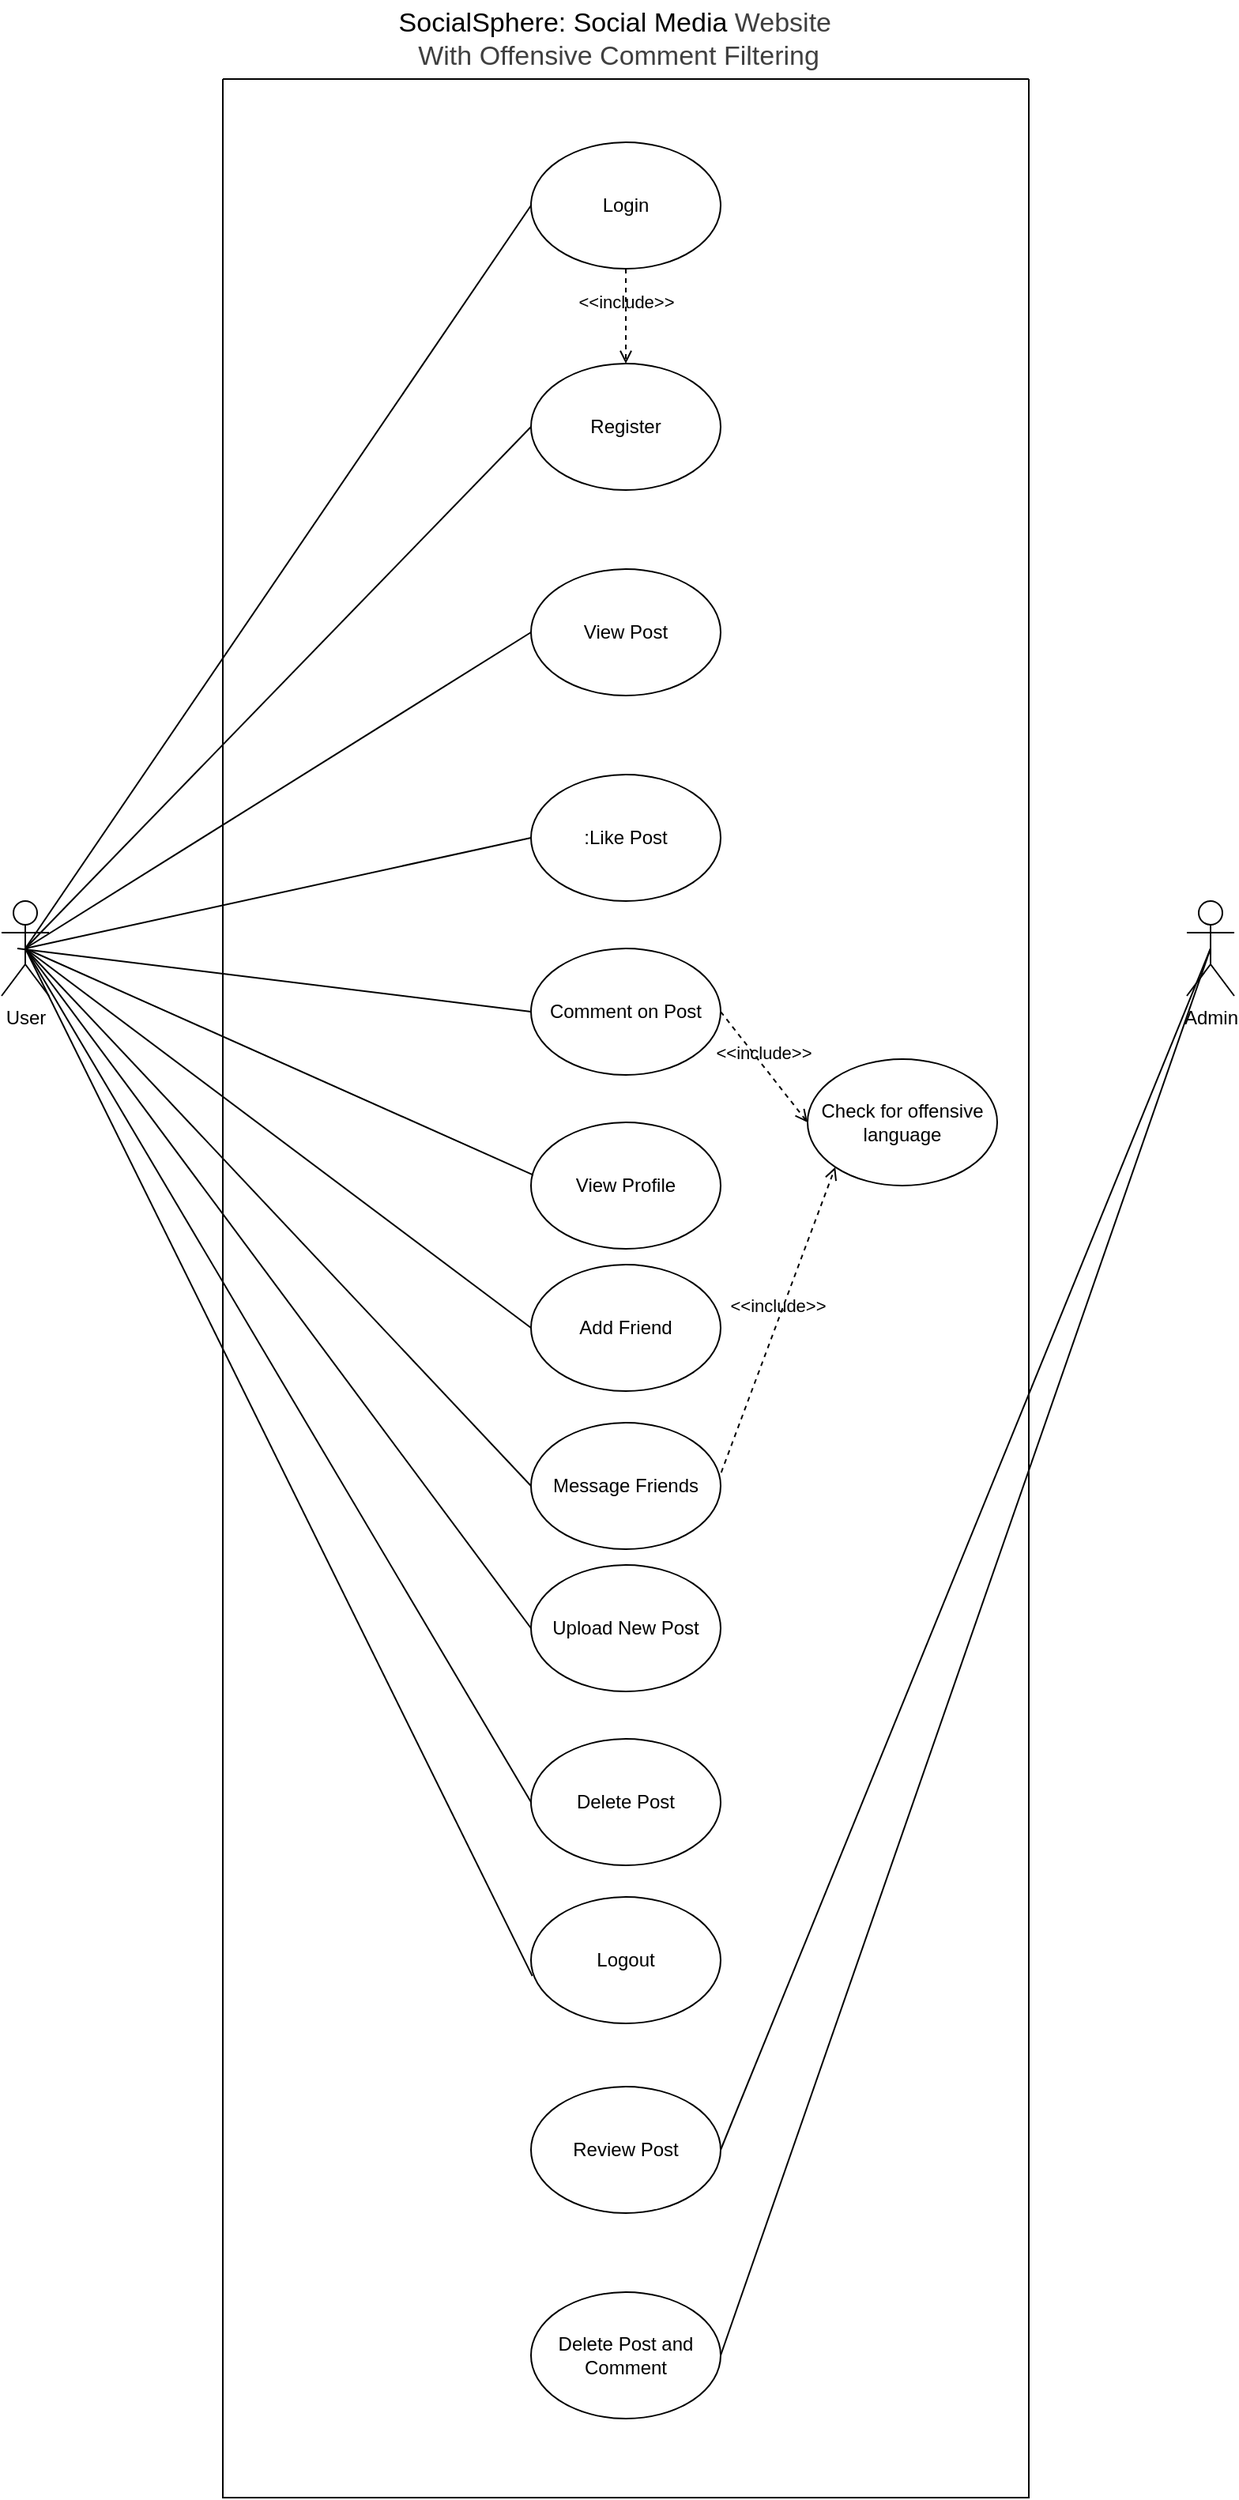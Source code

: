 <mxfile>
    <diagram id="IMFesxAjMd6Mw8vj6pHc" name="Page-1">
        <mxGraphModel dx="1996" dy="1708" grid="1" gridSize="10" guides="1" tooltips="1" connect="1" arrows="1" fold="1" page="1" pageScale="1" pageWidth="850" pageHeight="1100" math="0" shadow="0">
            <root>
                <mxCell id="0"/>
                <mxCell id="1" parent="0"/>
                <mxCell id="2" value="" style="swimlane;startSize=0;" parent="1" vertex="1">
                    <mxGeometry x="160" y="140" width="510" height="1530" as="geometry"/>
                </mxCell>
                <mxCell id="3" value="Login" style="ellipse;whiteSpace=wrap;html=1;" parent="2" vertex="1">
                    <mxGeometry x="195" y="40" width="120" height="80" as="geometry"/>
                </mxCell>
                <mxCell id="4" value="Register" style="ellipse;whiteSpace=wrap;html=1;" parent="2" vertex="1">
                    <mxGeometry x="195" y="180" width="120" height="80" as="geometry"/>
                </mxCell>
                <mxCell id="5" value="View Post" style="ellipse;whiteSpace=wrap;html=1;" parent="2" vertex="1">
                    <mxGeometry x="195" y="310" width="120" height="80" as="geometry"/>
                </mxCell>
                <mxCell id="6" value=":Like Post" style="ellipse;whiteSpace=wrap;html=1;" parent="2" vertex="1">
                    <mxGeometry x="195" y="440" width="120" height="80" as="geometry"/>
                </mxCell>
                <mxCell id="7" value="Comment on Post" style="ellipse;whiteSpace=wrap;html=1;" parent="2" vertex="1">
                    <mxGeometry x="195" y="550" width="120" height="80" as="geometry"/>
                </mxCell>
                <mxCell id="8" value="View Profile" style="ellipse;whiteSpace=wrap;html=1;" parent="2" vertex="1">
                    <mxGeometry x="195" y="660" width="120" height="80" as="geometry"/>
                </mxCell>
                <mxCell id="9" value="Add Friend" style="ellipse;whiteSpace=wrap;html=1;" parent="2" vertex="1">
                    <mxGeometry x="195" y="750" width="120" height="80" as="geometry"/>
                </mxCell>
                <mxCell id="10" value="Upload New Post" style="ellipse;whiteSpace=wrap;html=1;" parent="2" vertex="1">
                    <mxGeometry x="195" y="940" width="120" height="80" as="geometry"/>
                </mxCell>
                <mxCell id="11" value="Delete Post" style="ellipse;whiteSpace=wrap;html=1;" parent="2" vertex="1">
                    <mxGeometry x="195" y="1050" width="120" height="80" as="geometry"/>
                </mxCell>
                <mxCell id="13" value="Logout" style="ellipse;whiteSpace=wrap;html=1;" parent="2" vertex="1">
                    <mxGeometry x="195" y="1150" width="120" height="80" as="geometry"/>
                </mxCell>
                <mxCell id="14" value="Review Post" style="ellipse;whiteSpace=wrap;html=1;" parent="2" vertex="1">
                    <mxGeometry x="195" y="1270" width="120" height="80" as="geometry"/>
                </mxCell>
                <mxCell id="15" value="Delete Post and Comment" style="ellipse;whiteSpace=wrap;html=1;" parent="2" vertex="1">
                    <mxGeometry x="195" y="1400" width="120" height="80" as="geometry"/>
                </mxCell>
                <mxCell id="16" value="Check for offensive language" style="ellipse;whiteSpace=wrap;html=1;" parent="2" vertex="1">
                    <mxGeometry x="370" y="620" width="120" height="80" as="geometry"/>
                </mxCell>
                <mxCell id="33" value="&amp;lt;&amp;lt;include&amp;gt;&amp;gt;" style="edgeStyle=none;html=1;endArrow=open;verticalAlign=bottom;dashed=1;labelBackgroundColor=none;entryX=0;entryY=0.5;entryDx=0;entryDy=0;exitX=1;exitY=0.5;exitDx=0;exitDy=0;" parent="2" source="7" target="16" edge="1">
                    <mxGeometry width="160" relative="1" as="geometry">
                        <mxPoint x="265" y="130" as="sourcePoint"/>
                        <mxPoint x="265" y="190" as="targetPoint"/>
                    </mxGeometry>
                </mxCell>
                <mxCell id="35" value="Message Friends" style="ellipse;whiteSpace=wrap;html=1;" parent="2" vertex="1">
                    <mxGeometry x="195" y="850" width="120" height="80" as="geometry"/>
                </mxCell>
                <mxCell id="37" value="&amp;lt;&amp;lt;include&amp;gt;&amp;gt;" style="edgeStyle=none;html=1;endArrow=open;verticalAlign=bottom;dashed=1;labelBackgroundColor=none;entryX=0;entryY=1;entryDx=0;entryDy=0;exitX=1.003;exitY=0.394;exitDx=0;exitDy=0;exitPerimeter=0;" parent="2" source="35" target="16" edge="1">
                    <mxGeometry width="160" relative="1" as="geometry">
                        <mxPoint x="325" y="600" as="sourcePoint"/>
                        <mxPoint x="380" y="670" as="targetPoint"/>
                    </mxGeometry>
                </mxCell>
                <mxCell id="17" value="User" style="shape=umlActor;verticalLabelPosition=bottom;verticalAlign=top;html=1;outlineConnect=0;" parent="1" vertex="1">
                    <mxGeometry x="20" y="660" width="30" height="60" as="geometry"/>
                </mxCell>
                <mxCell id="19" value="" style="edgeStyle=none;html=1;endArrow=none;verticalAlign=bottom;exitX=0.5;exitY=0.5;exitDx=0;exitDy=0;exitPerimeter=0;entryX=0;entryY=0.5;entryDx=0;entryDy=0;" parent="1" source="17" target="5" edge="1">
                    <mxGeometry width="160" relative="1" as="geometry">
                        <mxPoint x="80" y="670" as="sourcePoint"/>
                        <mxPoint x="240" y="670" as="targetPoint"/>
                    </mxGeometry>
                </mxCell>
                <mxCell id="20" value="" style="edgeStyle=none;html=1;endArrow=none;verticalAlign=bottom;entryX=0;entryY=0.5;entryDx=0;entryDy=0;exitX=0.5;exitY=0.5;exitDx=0;exitDy=0;exitPerimeter=0;" parent="1" source="17" target="6" edge="1">
                    <mxGeometry width="160" relative="1" as="geometry">
                        <mxPoint x="45" y="700" as="sourcePoint"/>
                        <mxPoint x="365" y="500" as="targetPoint"/>
                    </mxGeometry>
                </mxCell>
                <mxCell id="21" value="" style="edgeStyle=none;html=1;endArrow=none;verticalAlign=bottom;entryX=0;entryY=0.5;entryDx=0;entryDy=0;exitX=0.333;exitY=0.5;exitDx=0;exitDy=0;exitPerimeter=0;" parent="1" source="17" target="7" edge="1">
                    <mxGeometry width="160" relative="1" as="geometry">
                        <mxPoint x="40" y="690" as="sourcePoint"/>
                        <mxPoint x="365" y="630" as="targetPoint"/>
                    </mxGeometry>
                </mxCell>
                <mxCell id="22" value="" style="edgeStyle=none;html=1;endArrow=none;verticalAlign=bottom;entryX=0.012;entryY=0.416;entryDx=0;entryDy=0;entryPerimeter=0;exitX=0.5;exitY=0.5;exitDx=0;exitDy=0;exitPerimeter=0;" parent="1" source="17" target="8" edge="1">
                    <mxGeometry width="160" relative="1" as="geometry">
                        <mxPoint x="40" y="690" as="sourcePoint"/>
                        <mxPoint x="365" y="740" as="targetPoint"/>
                    </mxGeometry>
                </mxCell>
                <mxCell id="23" value="" style="edgeStyle=none;html=1;endArrow=none;verticalAlign=bottom;entryX=0;entryY=0.5;entryDx=0;entryDy=0;exitX=0.5;exitY=0.5;exitDx=0;exitDy=0;exitPerimeter=0;" parent="1" source="17" target="9" edge="1">
                    <mxGeometry width="160" relative="1" as="geometry">
                        <mxPoint x="50" y="700" as="sourcePoint"/>
                        <mxPoint x="366" y="843" as="targetPoint"/>
                    </mxGeometry>
                </mxCell>
                <mxCell id="24" value="" style="edgeStyle=none;html=1;endArrow=none;verticalAlign=bottom;entryX=0;entryY=0.5;entryDx=0;entryDy=0;exitX=0.5;exitY=0.5;exitDx=0;exitDy=0;exitPerimeter=0;" parent="1" source="17" target="10" edge="1">
                    <mxGeometry width="160" relative="1" as="geometry">
                        <mxPoint x="45" y="700" as="sourcePoint"/>
                        <mxPoint x="365" y="970" as="targetPoint"/>
                    </mxGeometry>
                </mxCell>
                <mxCell id="25" value="" style="edgeStyle=none;html=1;endArrow=none;verticalAlign=bottom;entryX=0;entryY=0.5;entryDx=0;entryDy=0;exitX=0.5;exitY=0.5;exitDx=0;exitDy=0;exitPerimeter=0;" parent="1" source="17" target="11" edge="1">
                    <mxGeometry width="160" relative="1" as="geometry">
                        <mxPoint x="45" y="700" as="sourcePoint"/>
                        <mxPoint x="365" y="1090" as="targetPoint"/>
                    </mxGeometry>
                </mxCell>
                <mxCell id="26" value="" style="edgeStyle=none;html=1;endArrow=none;verticalAlign=bottom;entryX=0.007;entryY=0.626;entryDx=0;entryDy=0;exitX=0.5;exitY=0.5;exitDx=0;exitDy=0;exitPerimeter=0;entryPerimeter=0;" parent="1" source="17" target="13" edge="1">
                    <mxGeometry width="160" relative="1" as="geometry">
                        <mxPoint x="45" y="700" as="sourcePoint"/>
                        <mxPoint x="365" y="1210" as="targetPoint"/>
                    </mxGeometry>
                </mxCell>
                <mxCell id="27" value="Admin" style="shape=umlActor;html=1;verticalLabelPosition=bottom;verticalAlign=top;align=center;" parent="1" vertex="1">
                    <mxGeometry x="770" y="660" width="30" height="60" as="geometry"/>
                </mxCell>
                <mxCell id="28" value="" style="edgeStyle=none;html=1;endArrow=none;verticalAlign=bottom;exitX=1;exitY=0.5;exitDx=0;exitDy=0;entryX=0.5;entryY=0.5;entryDx=0;entryDy=0;entryPerimeter=0;" parent="1" source="14" target="27" edge="1">
                    <mxGeometry width="160" relative="1" as="geometry">
                        <mxPoint x="600" y="1500" as="sourcePoint"/>
                        <mxPoint x="760" y="1500" as="targetPoint"/>
                    </mxGeometry>
                </mxCell>
                <mxCell id="29" value="" style="edgeStyle=none;html=1;endArrow=none;verticalAlign=bottom;exitX=1;exitY=0.5;exitDx=0;exitDy=0;entryX=0.5;entryY=0.5;entryDx=0;entryDy=0;entryPerimeter=0;" parent="1" source="15" target="27" edge="1">
                    <mxGeometry width="160" relative="1" as="geometry">
                        <mxPoint x="485" y="1460" as="sourcePoint"/>
                        <mxPoint x="775" y="1520" as="targetPoint"/>
                    </mxGeometry>
                </mxCell>
                <mxCell id="30" value="" style="edgeStyle=none;html=1;endArrow=none;verticalAlign=bottom;entryX=0;entryY=0.5;entryDx=0;entryDy=0;exitX=0.5;exitY=0.5;exitDx=0;exitDy=0;exitPerimeter=0;" parent="1" source="17" target="4" edge="1">
                    <mxGeometry width="160" relative="1" as="geometry">
                        <mxPoint x="60" y="590" as="sourcePoint"/>
                        <mxPoint x="365" y="500" as="targetPoint"/>
                    </mxGeometry>
                </mxCell>
                <mxCell id="31" value="" style="edgeStyle=none;html=1;endArrow=none;verticalAlign=bottom;entryX=0;entryY=0.5;entryDx=0;entryDy=0;exitX=0.5;exitY=0.5;exitDx=0;exitDy=0;exitPerimeter=0;" parent="1" source="17" target="3" edge="1">
                    <mxGeometry width="160" relative="1" as="geometry">
                        <mxPoint x="45" y="700" as="sourcePoint"/>
                        <mxPoint x="365" y="370" as="targetPoint"/>
                    </mxGeometry>
                </mxCell>
                <mxCell id="32" value="&amp;lt;&amp;lt;include&amp;gt;&amp;gt;" style="edgeStyle=none;html=1;endArrow=open;verticalAlign=bottom;dashed=1;labelBackgroundColor=none;exitX=0.5;exitY=1;exitDx=0;exitDy=0;" parent="1" source="3" edge="1">
                    <mxGeometry width="160" relative="1" as="geometry">
                        <mxPoint x="270" y="670" as="sourcePoint"/>
                        <mxPoint x="415" y="320" as="targetPoint"/>
                    </mxGeometry>
                </mxCell>
                <mxCell id="36" value="" style="edgeStyle=none;html=1;endArrow=none;verticalAlign=bottom;entryX=0;entryY=0.5;entryDx=0;entryDy=0;exitX=0.5;exitY=0.5;exitDx=0;exitDy=0;exitPerimeter=0;" parent="1" source="17" target="35" edge="1">
                    <mxGeometry width="160" relative="1" as="geometry">
                        <mxPoint x="45" y="700" as="sourcePoint"/>
                        <mxPoint x="365" y="940" as="targetPoint"/>
                    </mxGeometry>
                </mxCell>
                <mxCell id="38" value="&lt;font style=&quot;font-size: 17px;&quot;&gt;SocialSphere: Social Media&amp;nbsp;&lt;span style=&quot;color: rgb(63, 63, 63); background-color: transparent;&quot;&gt;Website&amp;nbsp;&lt;/span&gt;&lt;/font&gt;&lt;div&gt;&lt;span style=&quot;color: rgb(63, 63, 63); background-color: transparent;&quot;&gt;&lt;font style=&quot;font-size: 17px;&quot;&gt;With Offensive Comment Filtering&lt;/font&gt;&lt;/span&gt;&lt;/div&gt;" style="text;html=1;align=center;verticalAlign=middle;resizable=0;points=[];autosize=1;strokeColor=none;fillColor=none;" parent="1" vertex="1">
                    <mxGeometry x="260" y="90" width="300" height="50" as="geometry"/>
                </mxCell>
            </root>
        </mxGraphModel>
    </diagram>
</mxfile>